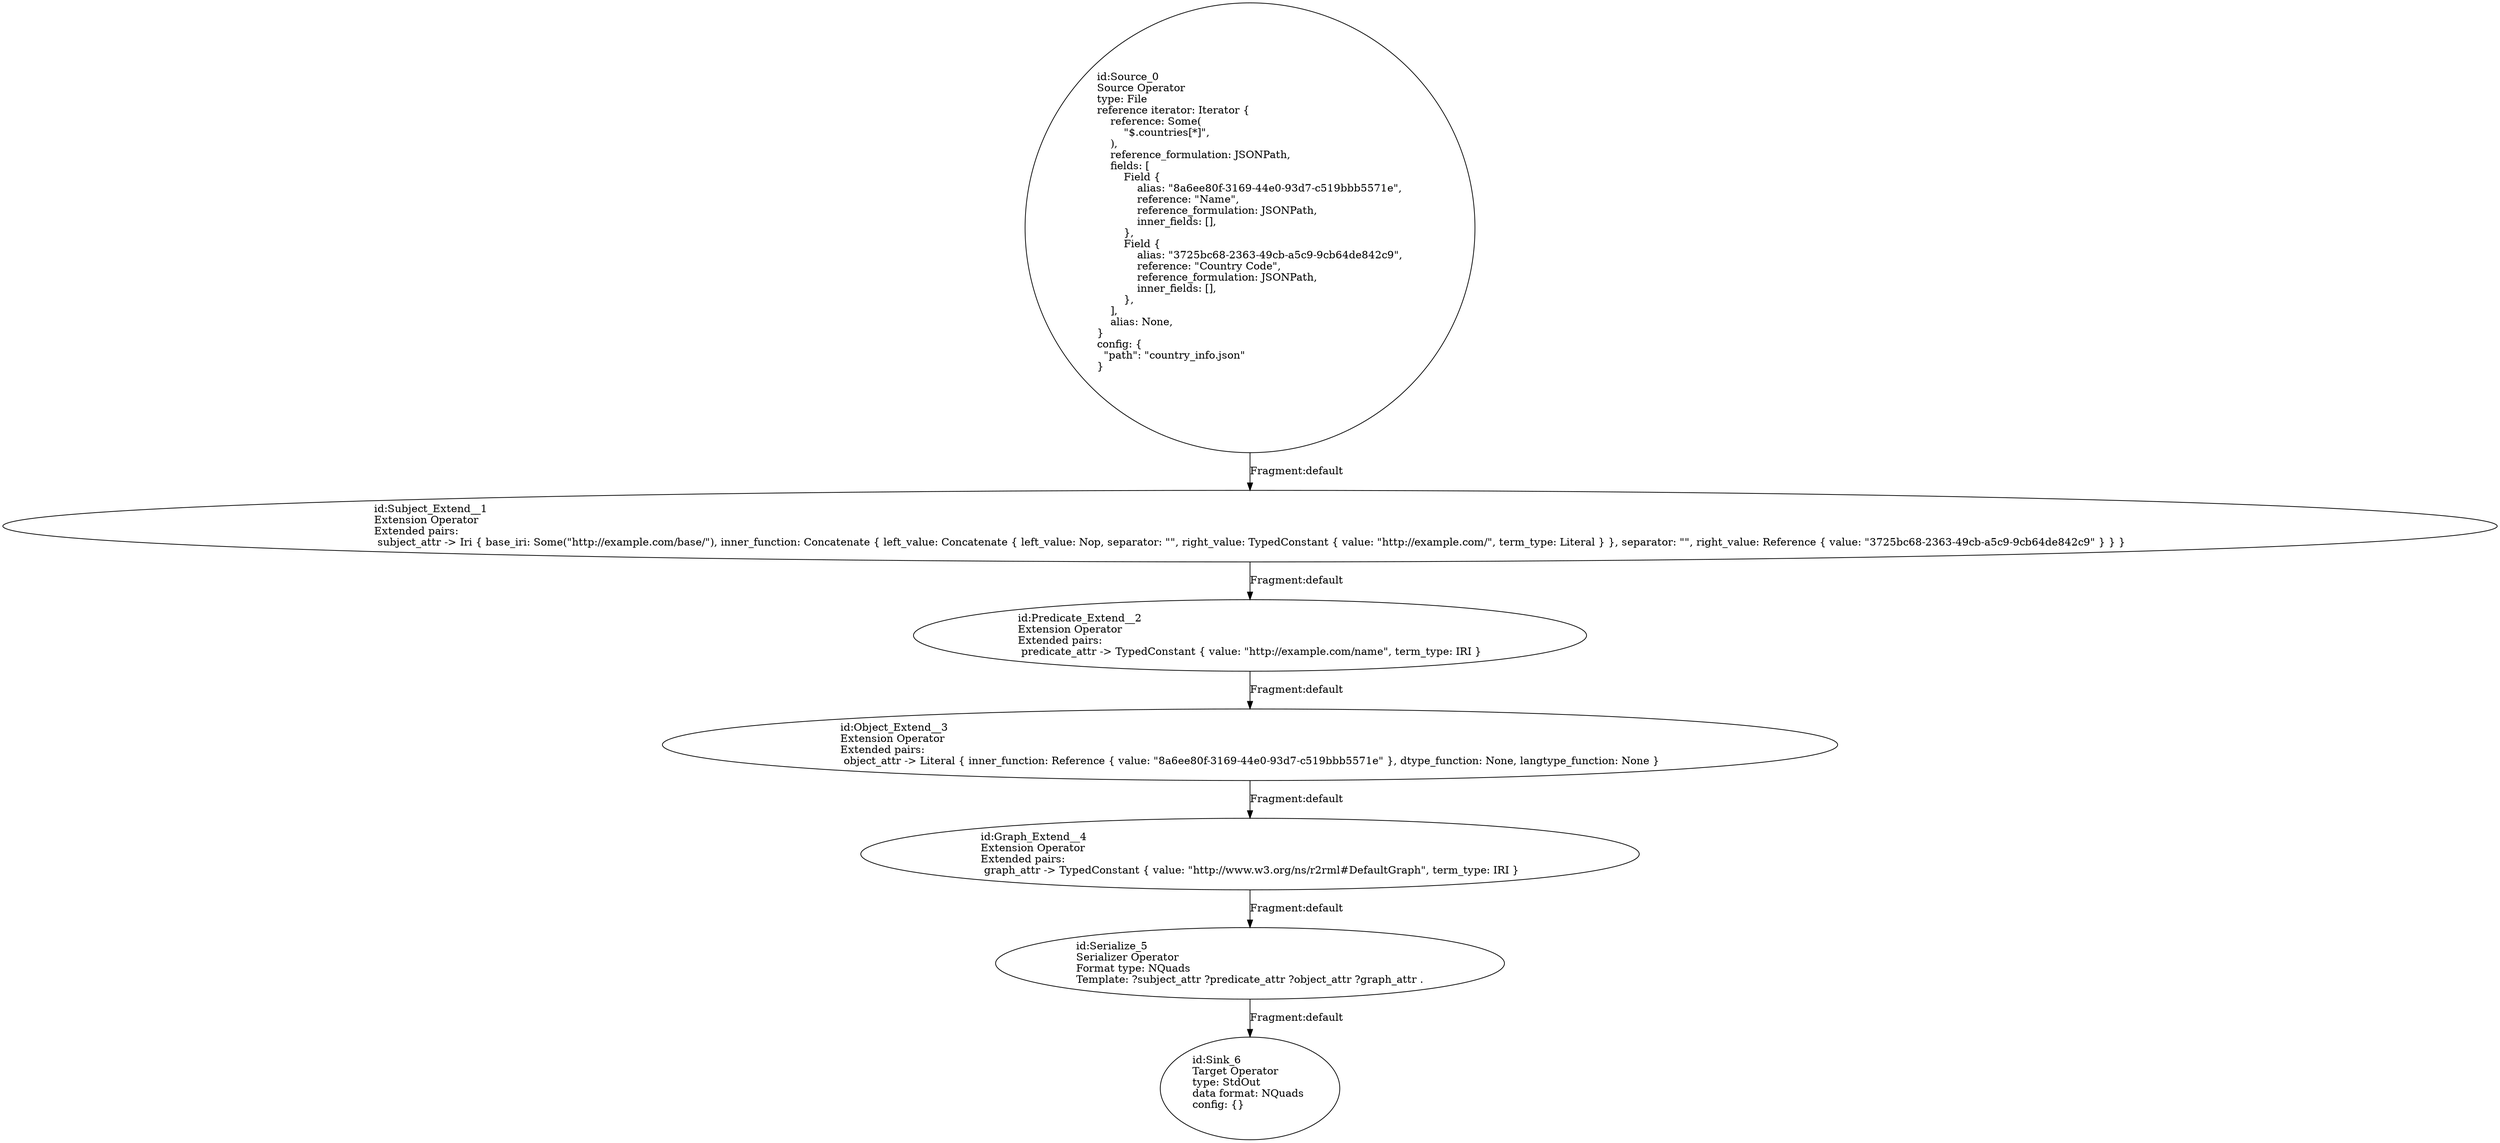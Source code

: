 digraph {
    0 [ label = "id:Source_0 \lSource Operator\ltype: File \lreference iterator: Iterator {\l    reference: Some(\l        \"$.countries[*]\",\l    ),\l    reference_formulation: JSONPath,\l    fields: [\l        Field {\l            alias: \"8a6ee80f-3169-44e0-93d7-c519bbb5571e\",\l            reference: \"Name\",\l            reference_formulation: JSONPath,\l            inner_fields: [],\l        },\l        Field {\l            alias: \"3725bc68-2363-49cb-a5c9-9cb64de842c9\",\l            reference: \"Country Code\",\l            reference_formulation: JSONPath,\l            inner_fields: [],\l        },\l    ],\l    alias: None,\l} \lconfig: {\l  \"path\": \"country_info.json\"\l}\l             " ]
    1 [ label = "id:Subject_Extend__1 \lExtension Operator\lExtended pairs: \l subject_attr -> Iri { base_iri: Some(\"http://example.com/base/\"), inner_function: Concatenate { left_value: Concatenate { left_value: Nop, separator: \"\", right_value: TypedConstant { value: \"http://example.com/\", term_type: Literal } }, separator: \"\", right_value: Reference { value: \"3725bc68-2363-49cb-a5c9-9cb64de842c9\" } } }" ]
    2 [ label = "id:Predicate_Extend__2 \lExtension Operator\lExtended pairs: \l predicate_attr -> TypedConstant { value: \"http://example.com/name\", term_type: IRI }" ]
    3 [ label = "id:Object_Extend__3 \lExtension Operator\lExtended pairs: \l object_attr -> Literal { inner_function: Reference { value: \"8a6ee80f-3169-44e0-93d7-c519bbb5571e\" }, dtype_function: None, langtype_function: None }" ]
    4 [ label = "id:Graph_Extend__4 \lExtension Operator\lExtended pairs: \l graph_attr -> TypedConstant { value: \"http://www.w3.org/ns/r2rml#DefaultGraph\", term_type: IRI }" ]
    5 [ label = "id:Serialize_5 \lSerializer Operator\lFormat type: NQuads\lTemplate: ?subject_attr ?predicate_attr ?object_attr ?graph_attr ." ]
    6 [ label = "id:Sink_6 \lTarget Operator\ltype: StdOut \ldata format: NQuads \lconfig: {}\l             " ]
    0 -> 1 [ label = "Fragment:default" ]
    1 -> 2 [ label = "Fragment:default" ]
    2 -> 3 [ label = "Fragment:default" ]
    3 -> 4 [ label = "Fragment:default" ]
    4 -> 5 [ label = "Fragment:default" ]
    5 -> 6 [ label = "Fragment:default" ]
}
